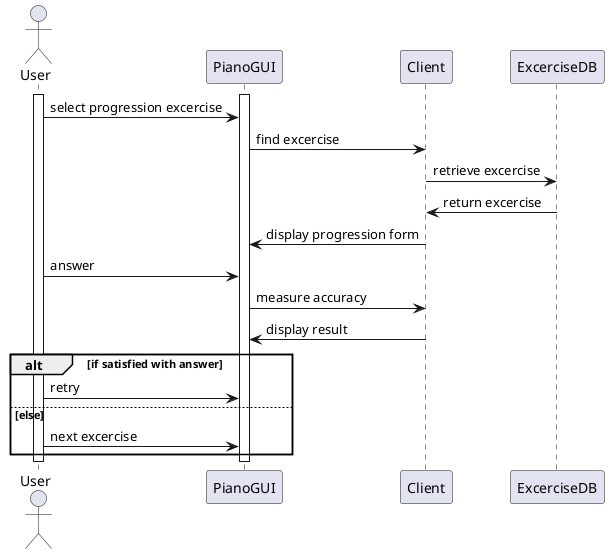 @startuml
actor User
participant PianoGUI
participant Client
participant ExcerciseDB
activate User
activate PianoGUI
User -> PianoGUI: select progression excercise
PianoGUI -> Client: find excercise
Client -> ExcerciseDB: retrieve excercise
ExcerciseDB -> Client: return excercise
Client -> PianoGUI: display progression form
User -> PianoGUI: answer
PianoGUI -> Client: measure accuracy
Client -> PianoGUI: display result
alt if satisfied with answer
User -> PianoGUI: retry
else else
User -> PianoGUI: next excercise
end
deactivate PianoGUI
deactivate User
@enduml
